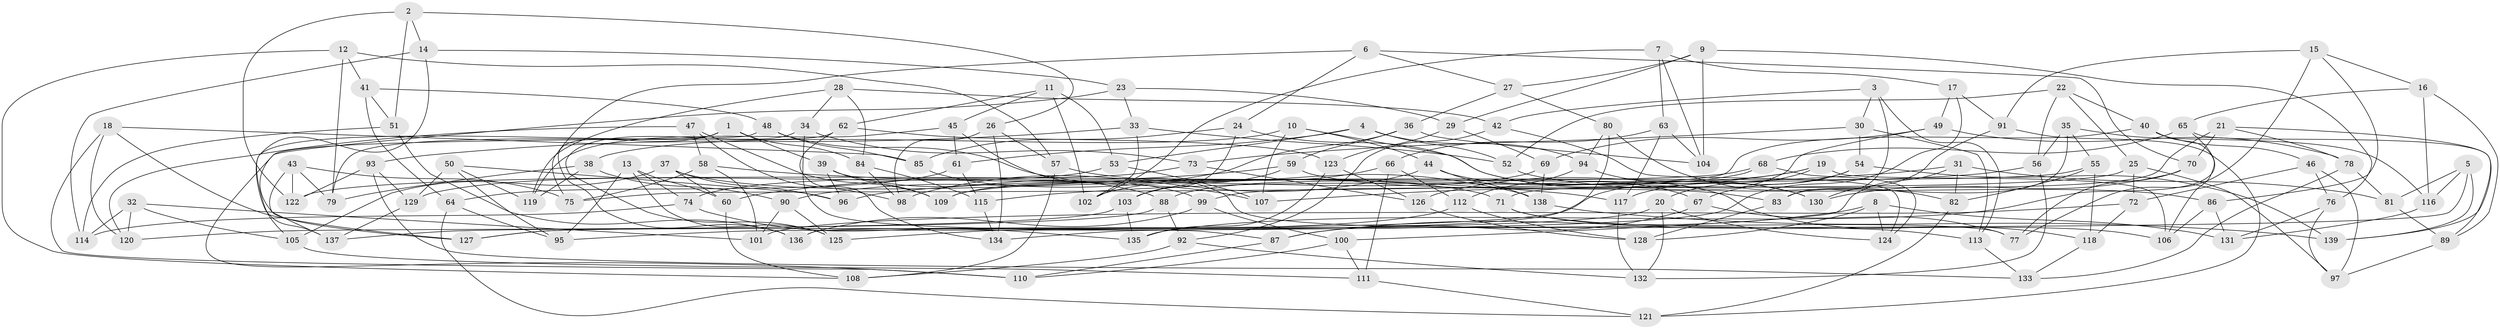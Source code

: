 // Generated by graph-tools (version 1.1) at 2025/26/03/09/25 03:26:55]
// undirected, 139 vertices, 278 edges
graph export_dot {
graph [start="1"]
  node [color=gray90,style=filled];
  1;
  2;
  3;
  4;
  5;
  6;
  7;
  8;
  9;
  10;
  11;
  12;
  13;
  14;
  15;
  16;
  17;
  18;
  19;
  20;
  21;
  22;
  23;
  24;
  25;
  26;
  27;
  28;
  29;
  30;
  31;
  32;
  33;
  34;
  35;
  36;
  37;
  38;
  39;
  40;
  41;
  42;
  43;
  44;
  45;
  46;
  47;
  48;
  49;
  50;
  51;
  52;
  53;
  54;
  55;
  56;
  57;
  58;
  59;
  60;
  61;
  62;
  63;
  64;
  65;
  66;
  67;
  68;
  69;
  70;
  71;
  72;
  73;
  74;
  75;
  76;
  77;
  78;
  79;
  80;
  81;
  82;
  83;
  84;
  85;
  86;
  87;
  88;
  89;
  90;
  91;
  92;
  93;
  94;
  95;
  96;
  97;
  98;
  99;
  100;
  101;
  102;
  103;
  104;
  105;
  106;
  107;
  108;
  109;
  110;
  111;
  112;
  113;
  114;
  115;
  116;
  117;
  118;
  119;
  120;
  121;
  122;
  123;
  124;
  125;
  126;
  127;
  128;
  129;
  130;
  131;
  132;
  133;
  134;
  135;
  136;
  137;
  138;
  139;
  1 -- 39;
  1 -- 84;
  1 -- 136;
  1 -- 105;
  2 -- 26;
  2 -- 14;
  2 -- 51;
  2 -- 122;
  3 -- 113;
  3 -- 42;
  3 -- 30;
  3 -- 83;
  4 -- 61;
  4 -- 94;
  4 -- 53;
  4 -- 52;
  5 -- 139;
  5 -- 136;
  5 -- 81;
  5 -- 116;
  6 -- 24;
  6 -- 70;
  6 -- 27;
  6 -- 75;
  7 -- 104;
  7 -- 102;
  7 -- 63;
  7 -- 17;
  8 -- 124;
  8 -- 87;
  8 -- 128;
  8 -- 131;
  9 -- 104;
  9 -- 27;
  9 -- 29;
  9 -- 76;
  10 -- 44;
  10 -- 107;
  10 -- 38;
  10 -- 118;
  11 -- 45;
  11 -- 53;
  11 -- 62;
  11 -- 102;
  12 -- 57;
  12 -- 41;
  12 -- 79;
  12 -- 108;
  13 -- 74;
  13 -- 60;
  13 -- 95;
  13 -- 125;
  14 -- 23;
  14 -- 114;
  14 -- 137;
  15 -- 91;
  15 -- 86;
  15 -- 16;
  15 -- 77;
  16 -- 89;
  16 -- 116;
  16 -- 65;
  17 -- 49;
  17 -- 91;
  17 -- 95;
  18 -- 85;
  18 -- 110;
  18 -- 120;
  18 -- 127;
  19 -- 107;
  19 -- 106;
  19 -- 20;
  19 -- 126;
  20 -- 127;
  20 -- 132;
  20 -- 124;
  21 -- 139;
  21 -- 70;
  21 -- 78;
  21 -- 71;
  22 -- 52;
  22 -- 56;
  22 -- 25;
  22 -- 40;
  23 -- 33;
  23 -- 110;
  23 -- 29;
  24 -- 103;
  24 -- 130;
  24 -- 85;
  25 -- 97;
  25 -- 72;
  25 -- 99;
  26 -- 98;
  26 -- 57;
  26 -- 134;
  27 -- 36;
  27 -- 80;
  28 -- 119;
  28 -- 34;
  28 -- 42;
  28 -- 84;
  29 -- 69;
  29 -- 123;
  30 -- 73;
  30 -- 113;
  30 -- 54;
  31 -- 81;
  31 -- 82;
  31 -- 100;
  31 -- 115;
  32 -- 120;
  32 -- 105;
  32 -- 101;
  32 -- 114;
  33 -- 52;
  33 -- 93;
  33 -- 102;
  34 -- 87;
  34 -- 73;
  34 -- 125;
  35 -- 55;
  35 -- 116;
  35 -- 83;
  35 -- 56;
  36 -- 59;
  36 -- 104;
  36 -- 90;
  37 -- 71;
  37 -- 105;
  37 -- 96;
  37 -- 60;
  38 -- 79;
  38 -- 90;
  38 -- 119;
  39 -- 109;
  39 -- 88;
  39 -- 96;
  40 -- 106;
  40 -- 75;
  40 -- 46;
  41 -- 51;
  41 -- 64;
  41 -- 48;
  42 -- 124;
  42 -- 92;
  43 -- 122;
  43 -- 79;
  43 -- 137;
  43 -- 75;
  44 -- 67;
  44 -- 138;
  44 -- 98;
  45 -- 77;
  45 -- 119;
  45 -- 61;
  46 -- 72;
  46 -- 76;
  46 -- 97;
  47 -- 58;
  47 -- 98;
  47 -- 120;
  47 -- 109;
  48 -- 127;
  48 -- 85;
  48 -- 107;
  49 -- 69;
  49 -- 127;
  49 -- 78;
  50 -- 96;
  50 -- 119;
  50 -- 129;
  50 -- 95;
  51 -- 114;
  51 -- 136;
  52 -- 86;
  53 -- 107;
  53 -- 129;
  54 -- 67;
  54 -- 139;
  54 -- 117;
  55 -- 82;
  55 -- 109;
  55 -- 118;
  56 -- 132;
  56 -- 96;
  57 -- 108;
  57 -- 138;
  58 -- 75;
  58 -- 101;
  58 -- 117;
  59 -- 60;
  59 -- 83;
  59 -- 102;
  60 -- 108;
  61 -- 64;
  61 -- 115;
  62 -- 123;
  62 -- 79;
  62 -- 134;
  63 -- 66;
  63 -- 104;
  63 -- 117;
  64 -- 121;
  64 -- 95;
  65 -- 68;
  65 -- 135;
  65 -- 89;
  66 -- 111;
  66 -- 112;
  66 -- 103;
  67 -- 87;
  67 -- 77;
  68 -- 122;
  68 -- 88;
  68 -- 124;
  69 -- 138;
  69 -- 109;
  70 -- 77;
  70 -- 130;
  71 -- 113;
  71 -- 106;
  72 -- 101;
  72 -- 118;
  73 -- 74;
  73 -- 126;
  74 -- 135;
  74 -- 114;
  76 -- 131;
  76 -- 97;
  78 -- 133;
  78 -- 81;
  80 -- 94;
  80 -- 134;
  80 -- 82;
  81 -- 89;
  82 -- 121;
  83 -- 128;
  84 -- 98;
  84 -- 115;
  85 -- 99;
  86 -- 131;
  86 -- 106;
  87 -- 110;
  88 -- 92;
  88 -- 137;
  89 -- 97;
  90 -- 101;
  90 -- 125;
  91 -- 130;
  91 -- 121;
  92 -- 108;
  92 -- 132;
  93 -- 122;
  93 -- 133;
  93 -- 129;
  94 -- 130;
  94 -- 112;
  99 -- 136;
  99 -- 100;
  100 -- 111;
  100 -- 110;
  103 -- 135;
  103 -- 120;
  105 -- 111;
  111 -- 121;
  112 -- 128;
  112 -- 125;
  113 -- 133;
  115 -- 134;
  116 -- 131;
  117 -- 132;
  118 -- 133;
  123 -- 135;
  123 -- 126;
  126 -- 128;
  129 -- 137;
  138 -- 139;
}
